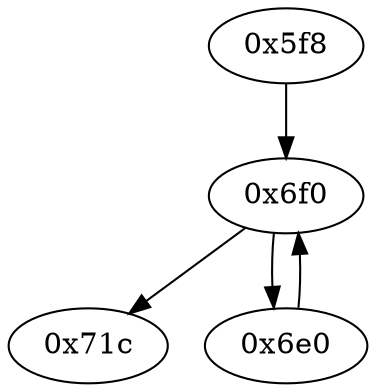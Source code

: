 strict digraph "" {
	graph ["edge"="{}",
		file="/Users/mark/Documents//论文//第二篇论文//2018-08-24交论文后的备份/2019/CFG/small-programs/16b-1-1-0-0-dc-1-1-0/1528_\
recovered.dot",
		"graph"="{u'file': u'/Users/mark/Documents//\u8bba\u6587//\u7b2c\u4e8c\u7bc7\u8bba\u6587//2018-08-24\u4ea4\u8bba\u6587\u540e\u7684\u5907\u4efd/\
2019/CFG/small-programs/16b-1-1-0-0-dc-1-1-0/1528_recovered.dot'}",
		"node"="{u'opcode': u''}"
	];
	"0x6f0"	 [opcode="[u'str', u'str', u'ldr', u'ldrb', u'strb', u'ldr', u'ldr', u'ldrb', u'cmp', u'mov', u'b']"];
	"0x71c"	 [opcode="[u'ldr', u'mov', u'bl', u'ldr', u'b']"];
	"0x6f0" -> "0x71c";
	"0x6e0"	 [opcode="[u'ldrb', u'str', u'ldr', u'b']"];
	"0x6f0" -> "0x6e0";
	"0x6e0" -> "0x6f0";
	"0x5f8"	 [opcode="[u'push', u'add', u'sub', u'mov', u'ldr', u'ldr', u'ldr', u'add', u'b']"];
	"0x5f8" -> "0x6f0";
}
